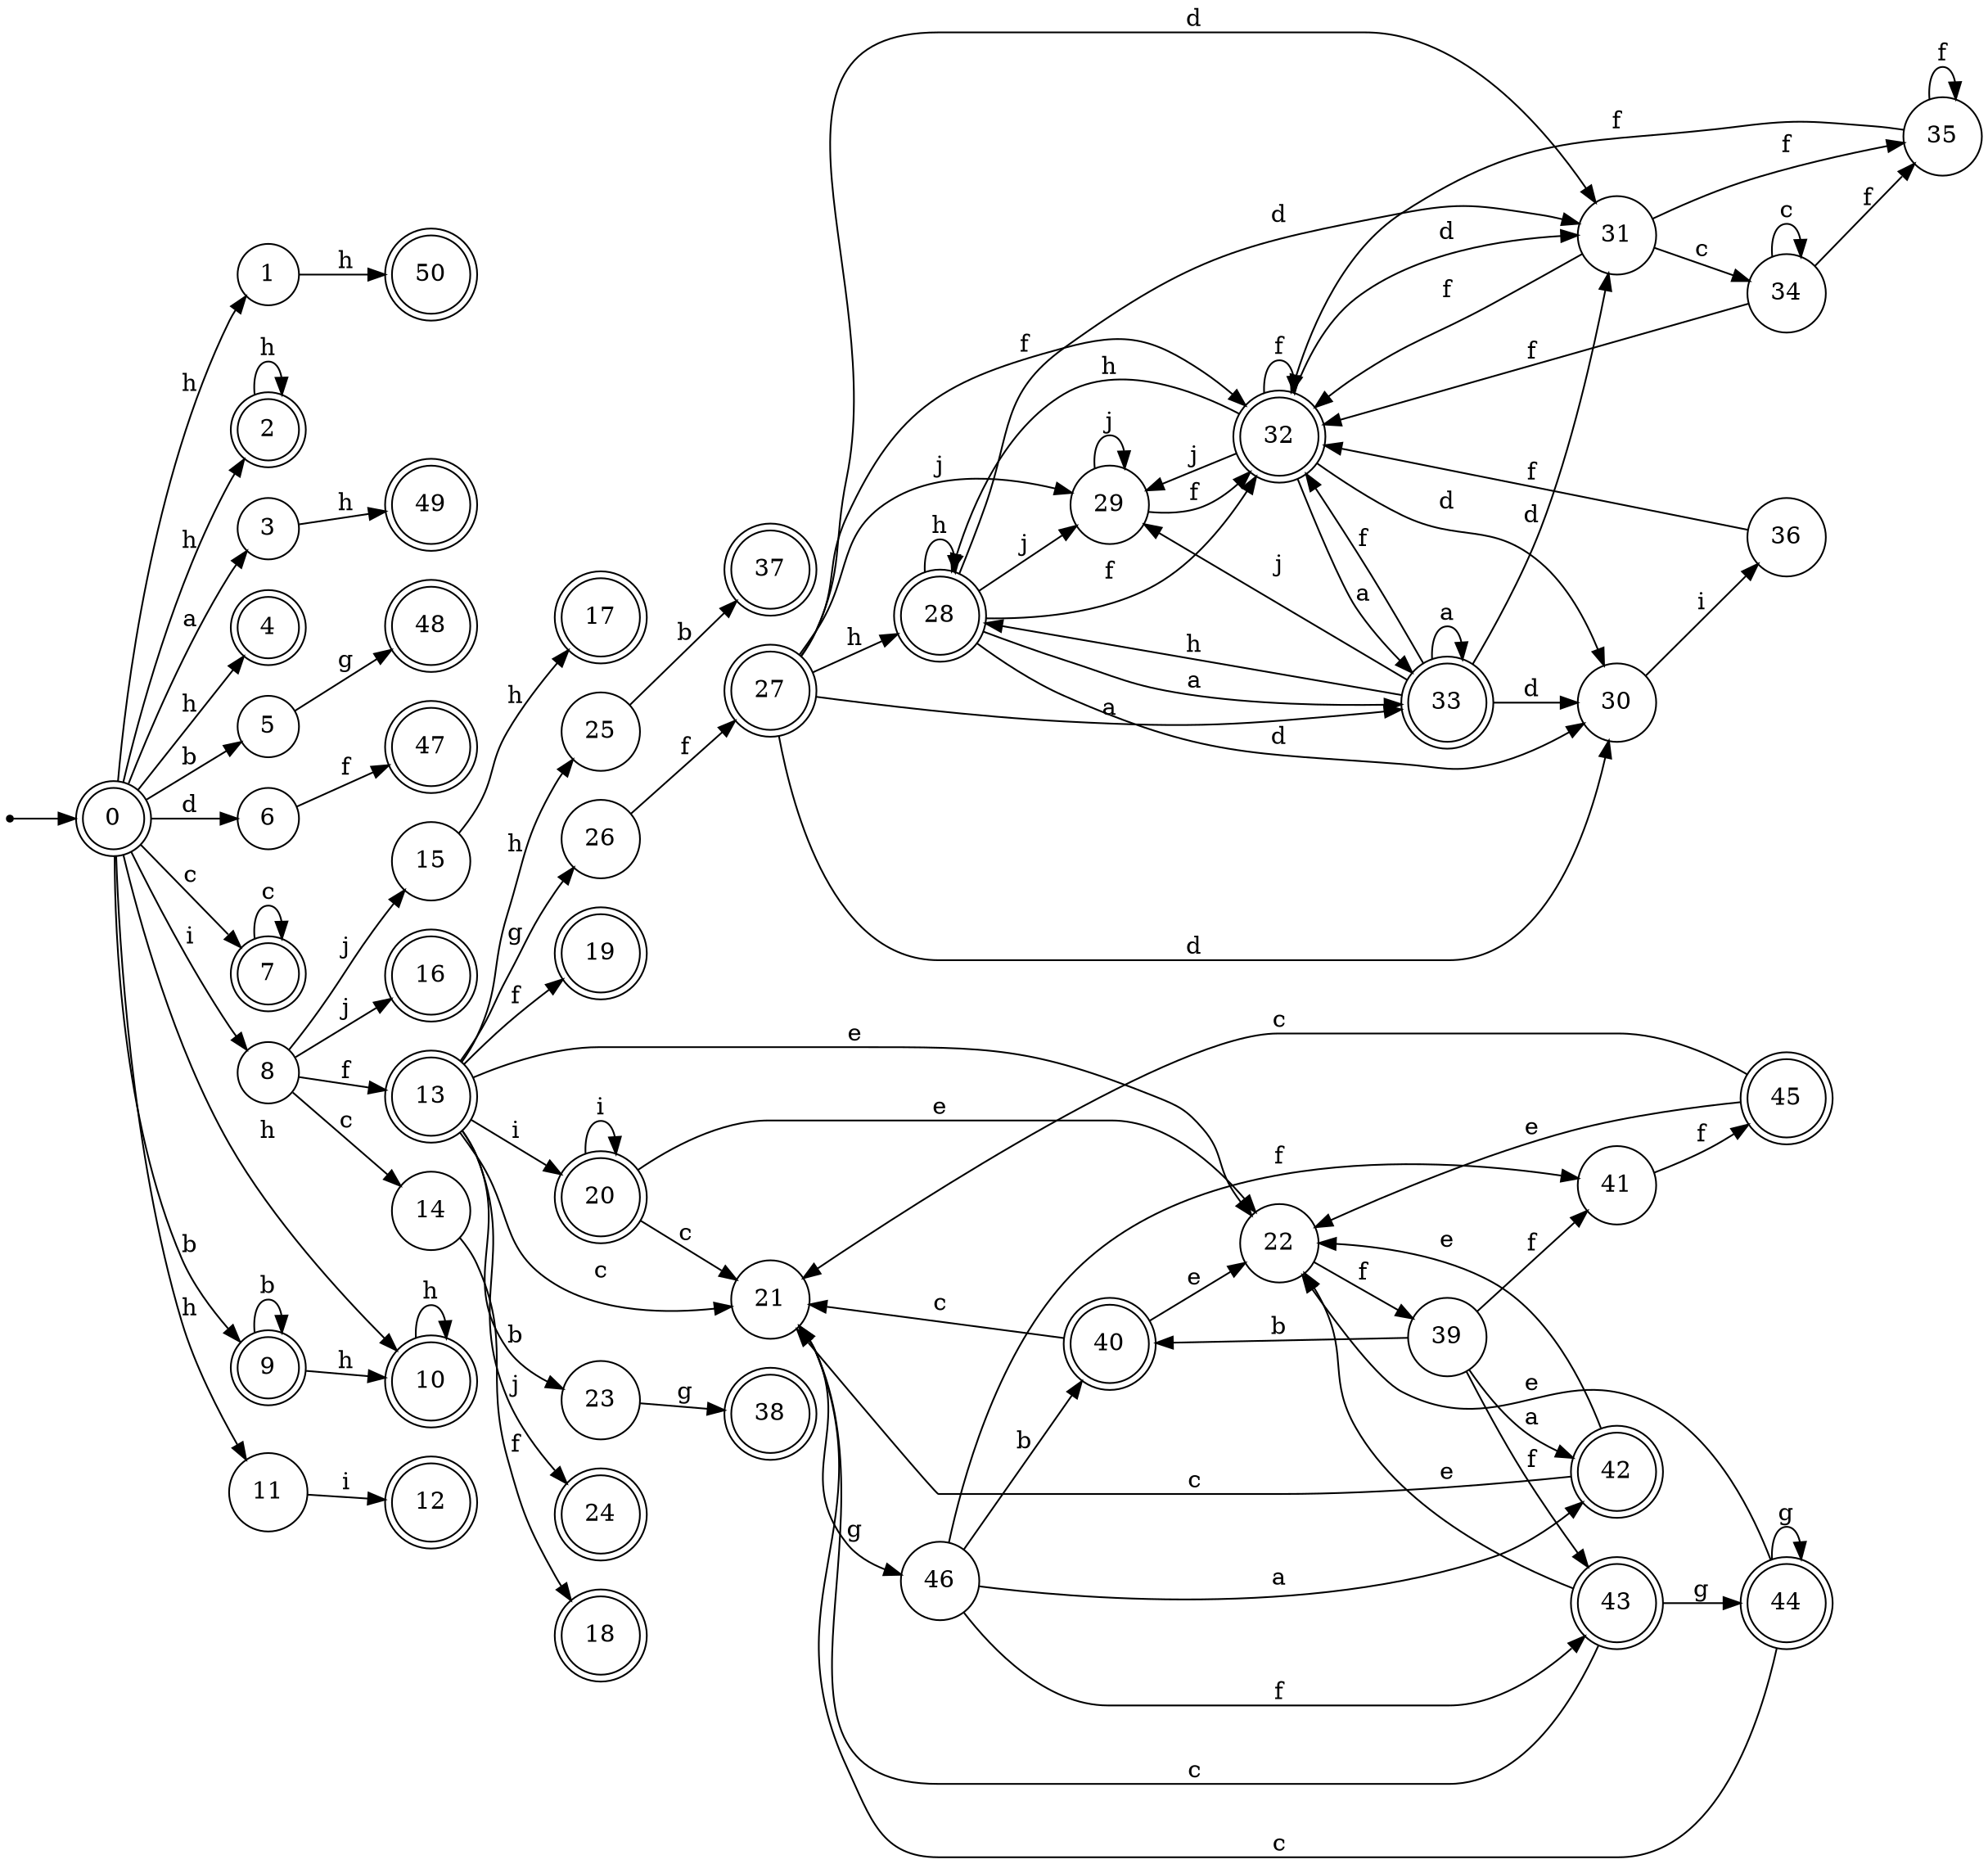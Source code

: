 digraph finite_state_machine {
rankdir=LR;
size="20,20";
node [shape = point]; "dummy0"
node [shape = doublecircle]; "0";"dummy0" -> "0";
node [shape = circle]; "1";
node [shape = doublecircle]; "2";node [shape = circle]; "3";
node [shape = doublecircle]; "4";node [shape = circle]; "5";
node [shape = circle]; "6";
node [shape = doublecircle]; "7";node [shape = circle]; "8";
node [shape = doublecircle]; "9";node [shape = doublecircle]; "10";node [shape = circle]; "11";
node [shape = doublecircle]; "12";node [shape = doublecircle]; "13";node [shape = circle]; "14";
node [shape = circle]; "15";
node [shape = doublecircle]; "16";node [shape = doublecircle]; "17";node [shape = doublecircle]; "18";node [shape = doublecircle]; "19";node [shape = doublecircle]; "20";node [shape = circle]; "21";
node [shape = circle]; "22";
node [shape = circle]; "23";
node [shape = doublecircle]; "24";node [shape = circle]; "25";
node [shape = circle]; "26";
node [shape = doublecircle]; "27";node [shape = doublecircle]; "28";node [shape = circle]; "29";
node [shape = circle]; "30";
node [shape = circle]; "31";
node [shape = doublecircle]; "32";node [shape = doublecircle]; "33";node [shape = circle]; "34";
node [shape = circle]; "35";
node [shape = circle]; "36";
node [shape = doublecircle]; "37";node [shape = doublecircle]; "38";node [shape = circle]; "39";
node [shape = doublecircle]; "40";node [shape = circle]; "41";
node [shape = doublecircle]; "42";node [shape = doublecircle]; "43";node [shape = doublecircle]; "44";node [shape = doublecircle]; "45";node [shape = circle]; "46";
node [shape = doublecircle]; "47";node [shape = doublecircle]; "48";node [shape = doublecircle]; "49";node [shape = doublecircle]; "50";"0" -> "1" [label = "h"];
 "0" -> "2" [label = "h"];
 "0" -> "4" [label = "h"];
 "0" -> "10" [label = "h"];
 "0" -> "11" [label = "h"];
 "0" -> "3" [label = "a"];
 "0" -> "9" [label = "b"];
 "0" -> "5" [label = "b"];
 "0" -> "6" [label = "d"];
 "0" -> "7" [label = "c"];
 "0" -> "8" [label = "i"];
 "11" -> "12" [label = "i"];
 "10" -> "10" [label = "h"];
 "9" -> "9" [label = "b"];
 "9" -> "10" [label = "h"];
 "8" -> "13" [label = "f"];
 "8" -> "14" [label = "c"];
 "8" -> "16" [label = "j"];
 "8" -> "15" [label = "j"];
 "15" -> "17" [label = "h"];
 "14" -> "18" [label = "f"];
 "13" -> "19" [label = "f"];
 "13" -> "20" [label = "i"];
 "13" -> "21" [label = "c"];
 "13" -> "22" [label = "e"];
 "13" -> "23" [label = "b"];
 "13" -> "24" [label = "j"];
 "13" -> "25" [label = "h"];
 "13" -> "26" [label = "g"];
 "26" -> "27" [label = "f"];
 "27" -> "28" [label = "h"];
 "27" -> "29" [label = "j"];
 "27" -> "30" [label = "d"];
 "27" -> "31" [label = "d"];
 "27" -> "32" [label = "f"];
 "27" -> "33" [label = "a"];
 "33" -> "33" [label = "a"];
 "33" -> "28" [label = "h"];
 "33" -> "29" [label = "j"];
 "33" -> "30" [label = "d"];
 "33" -> "31" [label = "d"];
 "33" -> "32" [label = "f"];
 "32" -> "32" [label = "f"];
 "32" -> "29" [label = "j"];
 "32" -> "30" [label = "d"];
 "32" -> "31" [label = "d"];
 "32" -> "28" [label = "h"];
 "32" -> "33" [label = "a"];
 "31" -> "34" [label = "c"];
 "31" -> "32" [label = "f"];
 "31" -> "35" [label = "f"];
 "35" -> "32" [label = "f"];
 "35" -> "35" [label = "f"];
 "34" -> "34" [label = "c"];
 "34" -> "32" [label = "f"];
 "34" -> "35" [label = "f"];
 "30" -> "36" [label = "i"];
 "36" -> "32" [label = "f"];
 "29" -> "29" [label = "j"];
 "29" -> "32" [label = "f"];
 "28" -> "28" [label = "h"];
 "28" -> "29" [label = "j"];
 "28" -> "30" [label = "d"];
 "28" -> "31" [label = "d"];
 "28" -> "32" [label = "f"];
 "28" -> "33" [label = "a"];
 "25" -> "37" [label = "b"];
 "23" -> "38" [label = "g"];
 "22" -> "39" [label = "f"];
 "39" -> "40" [label = "b"];
 "39" -> "41" [label = "f"];
 "39" -> "43" [label = "f"];
 "39" -> "42" [label = "a"];
 "43" -> "44" [label = "g"];
 "43" -> "21" [label = "c"];
 "43" -> "22" [label = "e"];
 "44" -> "44" [label = "g"];
 "44" -> "21" [label = "c"];
 "44" -> "22" [label = "e"];
 "42" -> "21" [label = "c"];
 "42" -> "22" [label = "e"];
 "41" -> "45" [label = "f"];
 "45" -> "21" [label = "c"];
 "45" -> "22" [label = "e"];
 "40" -> "21" [label = "c"];
 "40" -> "22" [label = "e"];
 "21" -> "46" [label = "g"];
 "46" -> "40" [label = "b"];
 "46" -> "41" [label = "f"];
 "46" -> "43" [label = "f"];
 "46" -> "42" [label = "a"];
 "20" -> "20" [label = "i"];
 "20" -> "21" [label = "c"];
 "20" -> "22" [label = "e"];
 "7" -> "7" [label = "c"];
 "6" -> "47" [label = "f"];
 "5" -> "48" [label = "g"];
 "3" -> "49" [label = "h"];
 "2" -> "2" [label = "h"];
 "1" -> "50" [label = "h"];
 }
